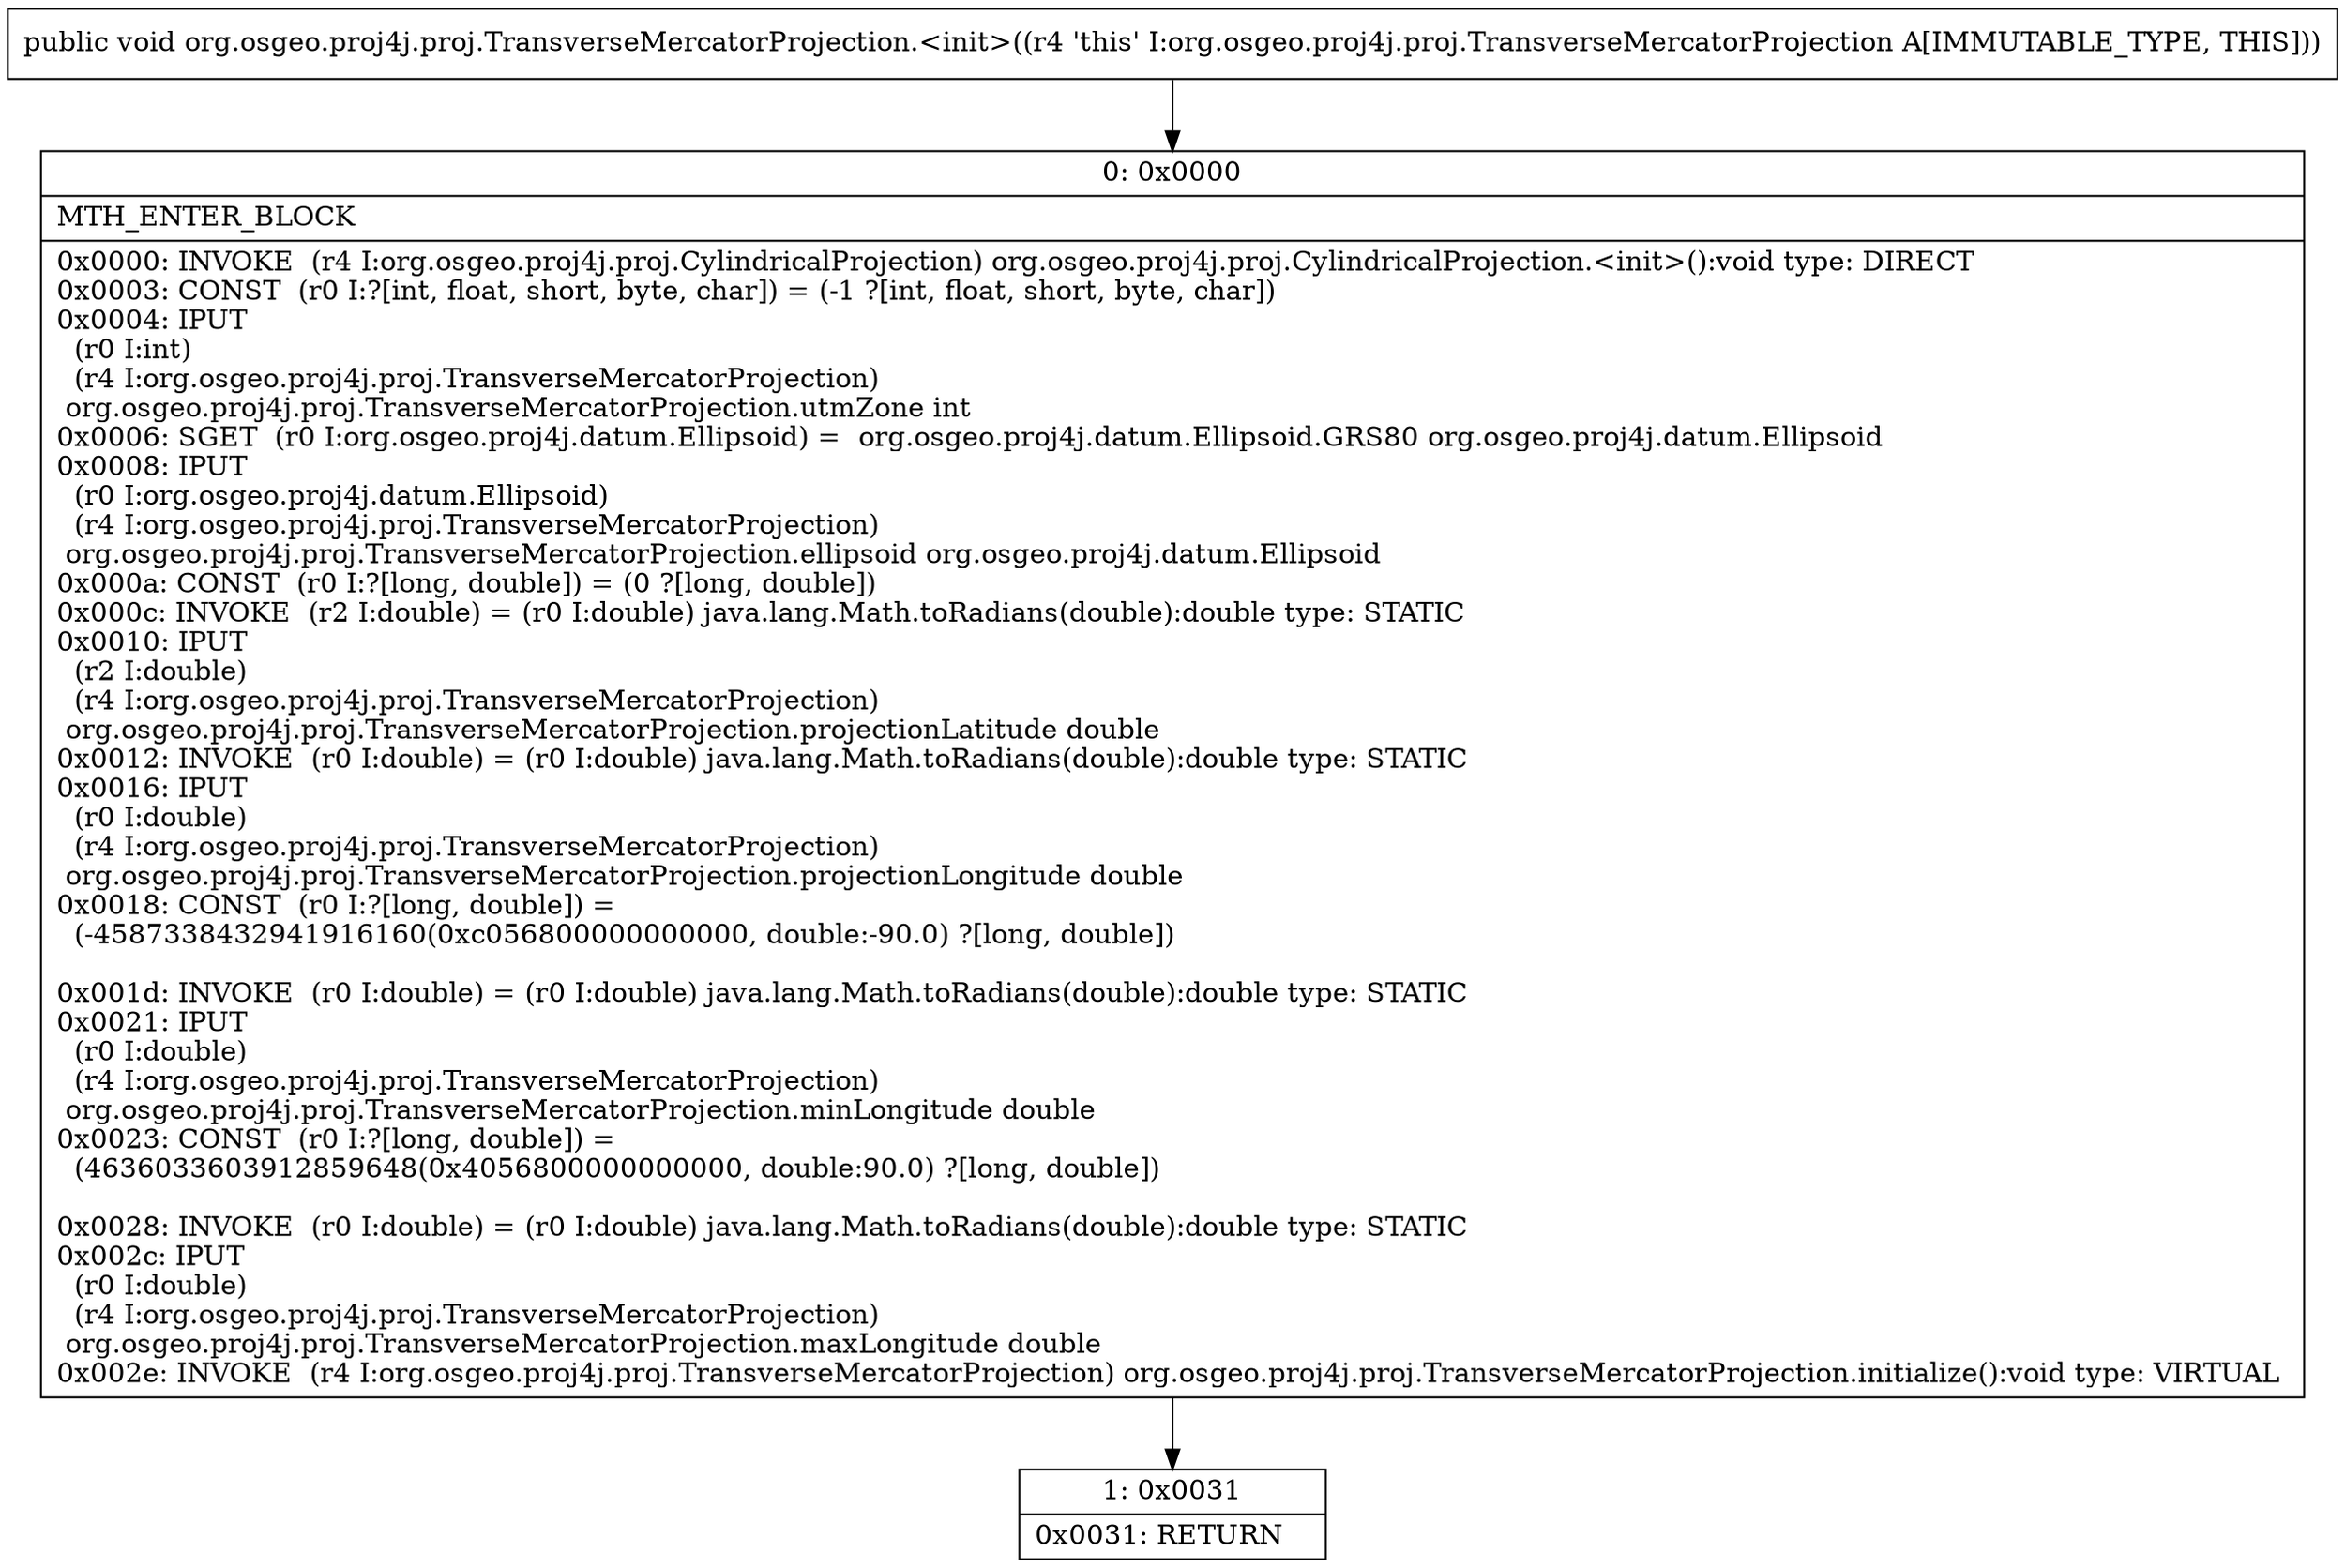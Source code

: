 digraph "CFG fororg.osgeo.proj4j.proj.TransverseMercatorProjection.\<init\>()V" {
Node_0 [shape=record,label="{0\:\ 0x0000|MTH_ENTER_BLOCK\l|0x0000: INVOKE  (r4 I:org.osgeo.proj4j.proj.CylindricalProjection) org.osgeo.proj4j.proj.CylindricalProjection.\<init\>():void type: DIRECT \l0x0003: CONST  (r0 I:?[int, float, short, byte, char]) = (\-1 ?[int, float, short, byte, char]) \l0x0004: IPUT  \l  (r0 I:int)\l  (r4 I:org.osgeo.proj4j.proj.TransverseMercatorProjection)\l org.osgeo.proj4j.proj.TransverseMercatorProjection.utmZone int \l0x0006: SGET  (r0 I:org.osgeo.proj4j.datum.Ellipsoid) =  org.osgeo.proj4j.datum.Ellipsoid.GRS80 org.osgeo.proj4j.datum.Ellipsoid \l0x0008: IPUT  \l  (r0 I:org.osgeo.proj4j.datum.Ellipsoid)\l  (r4 I:org.osgeo.proj4j.proj.TransverseMercatorProjection)\l org.osgeo.proj4j.proj.TransverseMercatorProjection.ellipsoid org.osgeo.proj4j.datum.Ellipsoid \l0x000a: CONST  (r0 I:?[long, double]) = (0 ?[long, double]) \l0x000c: INVOKE  (r2 I:double) = (r0 I:double) java.lang.Math.toRadians(double):double type: STATIC \l0x0010: IPUT  \l  (r2 I:double)\l  (r4 I:org.osgeo.proj4j.proj.TransverseMercatorProjection)\l org.osgeo.proj4j.proj.TransverseMercatorProjection.projectionLatitude double \l0x0012: INVOKE  (r0 I:double) = (r0 I:double) java.lang.Math.toRadians(double):double type: STATIC \l0x0016: IPUT  \l  (r0 I:double)\l  (r4 I:org.osgeo.proj4j.proj.TransverseMercatorProjection)\l org.osgeo.proj4j.proj.TransverseMercatorProjection.projectionLongitude double \l0x0018: CONST  (r0 I:?[long, double]) = \l  (\-4587338432941916160(0xc056800000000000, double:\-90.0) ?[long, double])\l \l0x001d: INVOKE  (r0 I:double) = (r0 I:double) java.lang.Math.toRadians(double):double type: STATIC \l0x0021: IPUT  \l  (r0 I:double)\l  (r4 I:org.osgeo.proj4j.proj.TransverseMercatorProjection)\l org.osgeo.proj4j.proj.TransverseMercatorProjection.minLongitude double \l0x0023: CONST  (r0 I:?[long, double]) = \l  (4636033603912859648(0x4056800000000000, double:90.0) ?[long, double])\l \l0x0028: INVOKE  (r0 I:double) = (r0 I:double) java.lang.Math.toRadians(double):double type: STATIC \l0x002c: IPUT  \l  (r0 I:double)\l  (r4 I:org.osgeo.proj4j.proj.TransverseMercatorProjection)\l org.osgeo.proj4j.proj.TransverseMercatorProjection.maxLongitude double \l0x002e: INVOKE  (r4 I:org.osgeo.proj4j.proj.TransverseMercatorProjection) org.osgeo.proj4j.proj.TransverseMercatorProjection.initialize():void type: VIRTUAL \l}"];
Node_1 [shape=record,label="{1\:\ 0x0031|0x0031: RETURN   \l}"];
MethodNode[shape=record,label="{public void org.osgeo.proj4j.proj.TransverseMercatorProjection.\<init\>((r4 'this' I:org.osgeo.proj4j.proj.TransverseMercatorProjection A[IMMUTABLE_TYPE, THIS])) }"];
MethodNode -> Node_0;
Node_0 -> Node_1;
}

